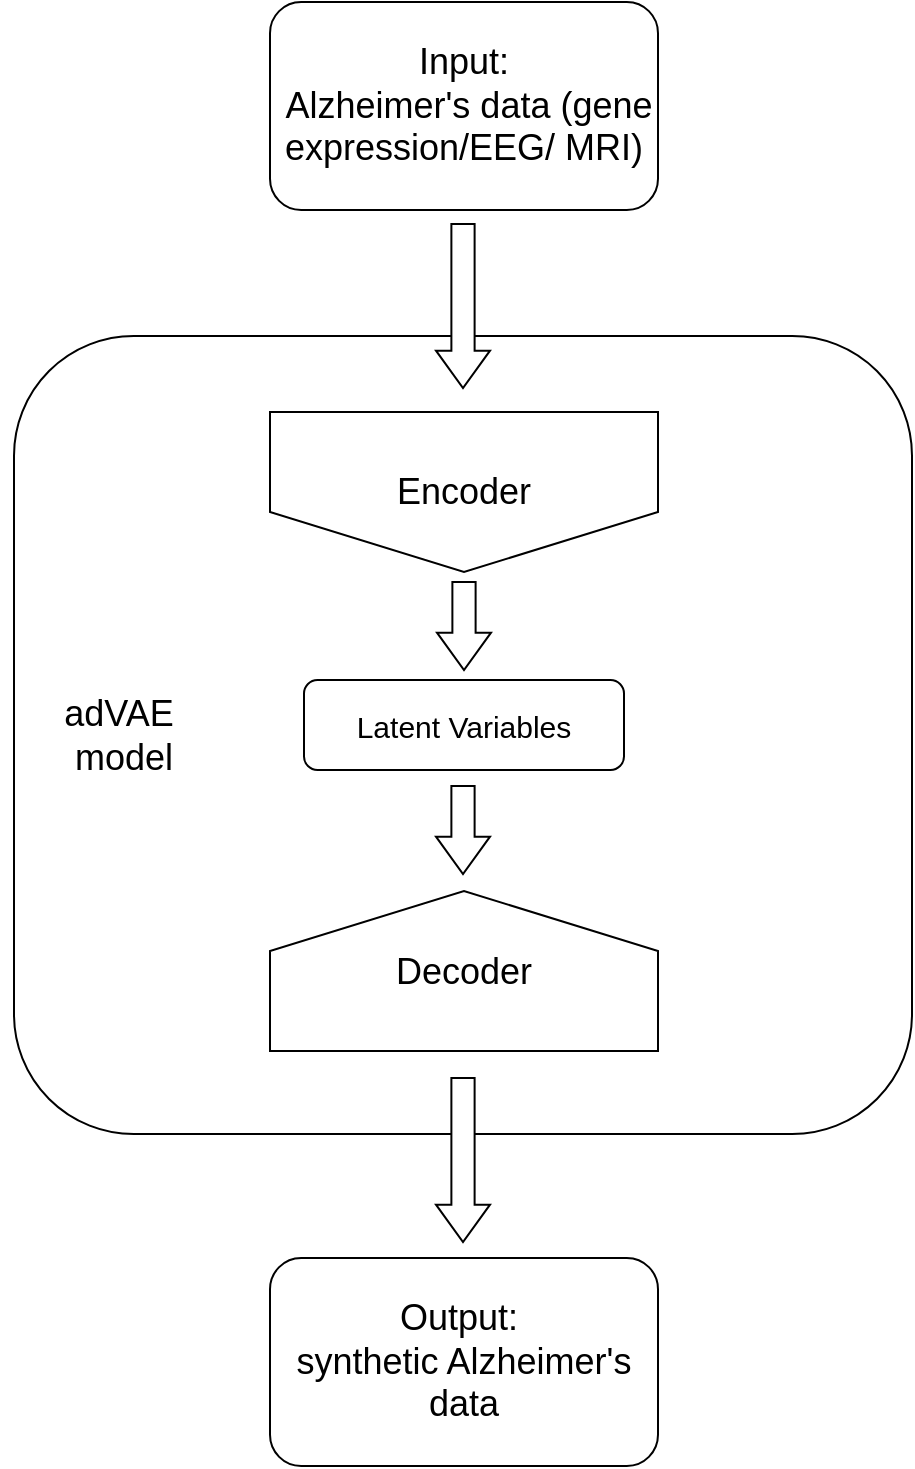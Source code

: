 <mxfile version="26.0.11">
  <diagram id="C5RBs43oDa-KdzZeNtuy" name="Page-1">
    <mxGraphModel dx="984" dy="567" grid="0" gridSize="10" guides="1" tooltips="1" connect="1" arrows="1" fold="1" page="1" pageScale="1" pageWidth="827" pageHeight="1169" math="0" shadow="0">
      <root>
        <mxCell id="WIyWlLk6GJQsqaUBKTNV-0" />
        <mxCell id="WIyWlLk6GJQsqaUBKTNV-1" parent="WIyWlLk6GJQsqaUBKTNV-0" />
        <mxCell id="QpszFrfGD8zcTn5MAN17-0" value="&lt;span style=&quot;font-size: 18px;&quot;&gt;Input:&lt;/span&gt;&lt;div&gt;&lt;span style=&quot;font-size: 18px;&quot;&gt;&amp;nbsp;Alzheimer&#39;s data (gene expression/EEG/ MRI)&lt;/span&gt;&lt;/div&gt;" style="rounded=1;whiteSpace=wrap;html=1;" parent="WIyWlLk6GJQsqaUBKTNV-1" vertex="1">
          <mxGeometry x="317" y="100" width="194" height="104" as="geometry" />
        </mxCell>
        <mxCell id="QpszFrfGD8zcTn5MAN17-7" value="&lt;br class=&quot;Apple-interchange-newline&quot;&gt;&lt;font style=&quot;font-size: 18px;&quot;&gt;Output:&amp;nbsp;&lt;/font&gt;&lt;div&gt;&lt;span style=&quot;font-size: 18px;&quot;&gt;synthetic Alzheimer&#39;s data&lt;/span&gt;&lt;/div&gt;&lt;div&gt;&lt;div&gt;&lt;br&gt;&lt;/div&gt;&lt;/div&gt;" style="rounded=1;whiteSpace=wrap;html=1;" parent="WIyWlLk6GJQsqaUBKTNV-1" vertex="1">
          <mxGeometry x="317" y="728" width="194" height="104" as="geometry" />
        </mxCell>
        <mxCell id="QpszFrfGD8zcTn5MAN17-14" value="" style="rounded=1;whiteSpace=wrap;html=1;" parent="WIyWlLk6GJQsqaUBKTNV-1" vertex="1">
          <mxGeometry x="189" y="267" width="449" height="399" as="geometry" />
        </mxCell>
        <mxCell id="QpszFrfGD8zcTn5MAN17-9" value="&lt;font style=&quot;font-size: 18px;&quot;&gt;Encoder&lt;/font&gt;" style="shape=offPageConnector;whiteSpace=wrap;html=1;" parent="WIyWlLk6GJQsqaUBKTNV-1" vertex="1">
          <mxGeometry x="317" y="305" width="194" height="80" as="geometry" />
        </mxCell>
        <mxCell id="QpszFrfGD8zcTn5MAN17-11" value="&lt;font style=&quot;font-size: 15px;&quot;&gt;Latent Variables&lt;/font&gt;" style="rounded=1;whiteSpace=wrap;html=1;" parent="WIyWlLk6GJQsqaUBKTNV-1" vertex="1">
          <mxGeometry x="334" y="439" width="160" height="45" as="geometry" />
        </mxCell>
        <mxCell id="QpszFrfGD8zcTn5MAN17-13" value="&lt;font style=&quot;font-size: 18px;&quot;&gt;Decoder&lt;/font&gt;" style="shape=offPageConnector;whiteSpace=wrap;html=1;direction=west;" parent="WIyWlLk6GJQsqaUBKTNV-1" vertex="1">
          <mxGeometry x="317" y="544.5" width="194" height="80" as="geometry" />
        </mxCell>
        <mxCell id="QpszFrfGD8zcTn5MAN17-15" value="&lt;span style=&quot;font-size: 18px;&quot;&gt;adVAE&amp;nbsp;&lt;/span&gt;&lt;div&gt;&lt;span style=&quot;font-size: 18px;&quot;&gt;model&lt;/span&gt;&lt;/div&gt;" style="text;html=1;align=center;verticalAlign=middle;whiteSpace=wrap;rounded=0;" parent="WIyWlLk6GJQsqaUBKTNV-1" vertex="1">
          <mxGeometry x="182" y="450" width="124" height="33" as="geometry" />
        </mxCell>
        <mxCell id="QpszFrfGD8zcTn5MAN17-16" value="" style="html=1;shadow=0;dashed=0;align=center;verticalAlign=middle;shape=mxgraph.arrows2.arrow;dy=0.57;dx=18.67;direction=south;notch=0;" parent="WIyWlLk6GJQsqaUBKTNV-1" vertex="1">
          <mxGeometry x="400" y="211" width="27" height="82" as="geometry" />
        </mxCell>
        <mxCell id="QpszFrfGD8zcTn5MAN17-19" value="" style="html=1;shadow=0;dashed=0;align=center;verticalAlign=middle;shape=mxgraph.arrows2.arrow;dy=0.57;dx=18.67;direction=south;notch=0;" parent="WIyWlLk6GJQsqaUBKTNV-1" vertex="1">
          <mxGeometry x="400" y="638" width="27" height="82" as="geometry" />
        </mxCell>
        <mxCell id="QpszFrfGD8zcTn5MAN17-22" value="" style="html=1;shadow=0;dashed=0;align=center;verticalAlign=middle;shape=mxgraph.arrows2.arrow;dy=0.57;dx=18.67;direction=south;notch=0;" parent="WIyWlLk6GJQsqaUBKTNV-1" vertex="1">
          <mxGeometry x="400.5" y="390" width="27" height="44" as="geometry" />
        </mxCell>
        <mxCell id="QpszFrfGD8zcTn5MAN17-24" value="" style="html=1;shadow=0;dashed=0;align=center;verticalAlign=middle;shape=mxgraph.arrows2.arrow;dy=0.57;dx=18.67;direction=south;notch=0;" parent="WIyWlLk6GJQsqaUBKTNV-1" vertex="1">
          <mxGeometry x="400" y="492" width="27" height="44" as="geometry" />
        </mxCell>
      </root>
    </mxGraphModel>
  </diagram>
</mxfile>
